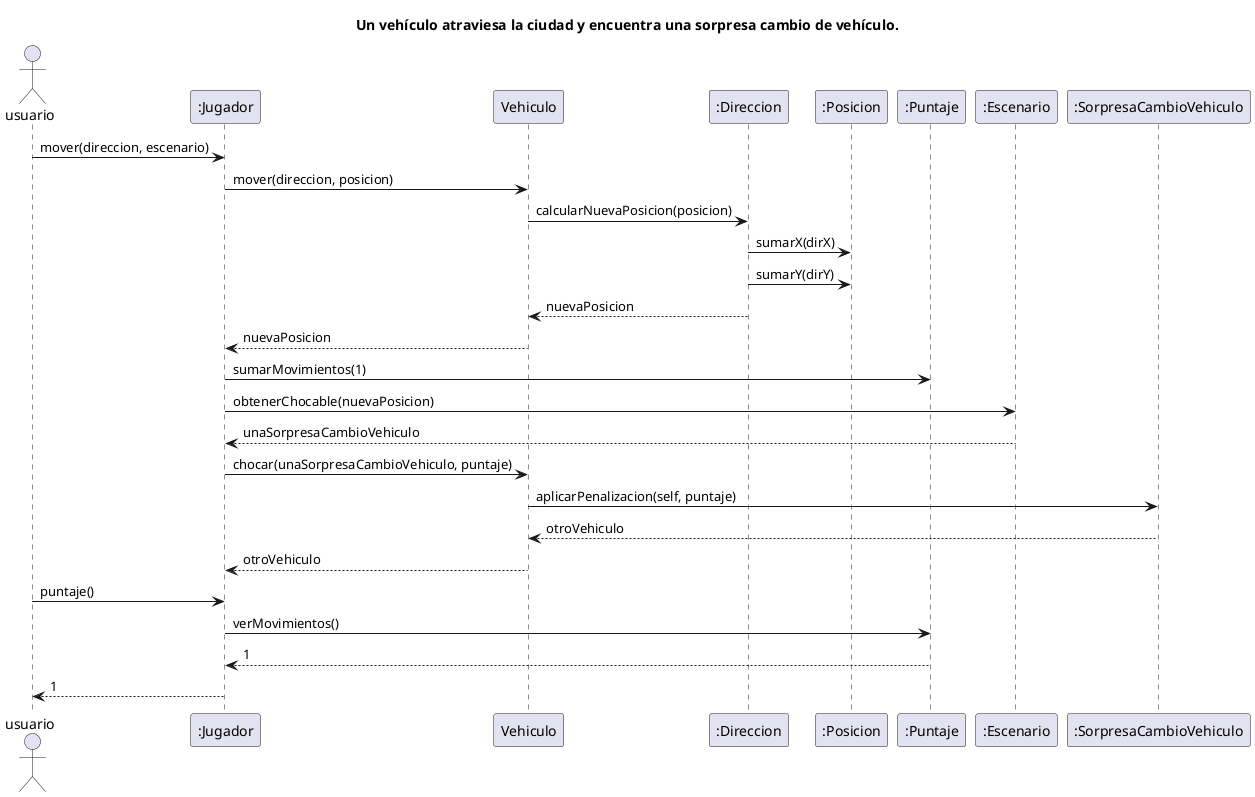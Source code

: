 @startuml
title Un vehículo atraviesa la ciudad y encuentra una sorpresa cambio de vehículo.
Actor usuario

"usuario" -> ":Jugador": mover(direccion, escenario)
":Jugador" -> "Vehiculo": mover(direccion, posicion)
"Vehiculo" -> ":Direccion": calcularNuevaPosicion(posicion)
":Direccion" -> ":Posicion": sumarX(dirX)
":Direccion" -> ":Posicion": sumarY(dirY)
":Direccion" --> "Vehiculo": nuevaPosicion
"Vehiculo" --> ":Jugador": nuevaPosicion
":Jugador" -> ":Puntaje": sumarMovimientos(1)
":Jugador" -> ":Escenario": obtenerChocable(nuevaPosicion)
":Escenario" --> ":Jugador": unaSorpresaCambioVehiculo
":Jugador" -> "Vehiculo": chocar(unaSorpresaCambioVehiculo, puntaje)
"Vehiculo" -> ":SorpresaCambioVehiculo": aplicarPenalizacion(self, puntaje)
":SorpresaCambioVehiculo" --> "Vehiculo" : otroVehiculo
"Vehiculo" --> ":Jugador" : otroVehiculo

"usuario" -> ":Jugador": puntaje()
":Jugador" -> ":Puntaje": verMovimientos()
return 1
":Jugador" --> "usuario" : 1

@enduml